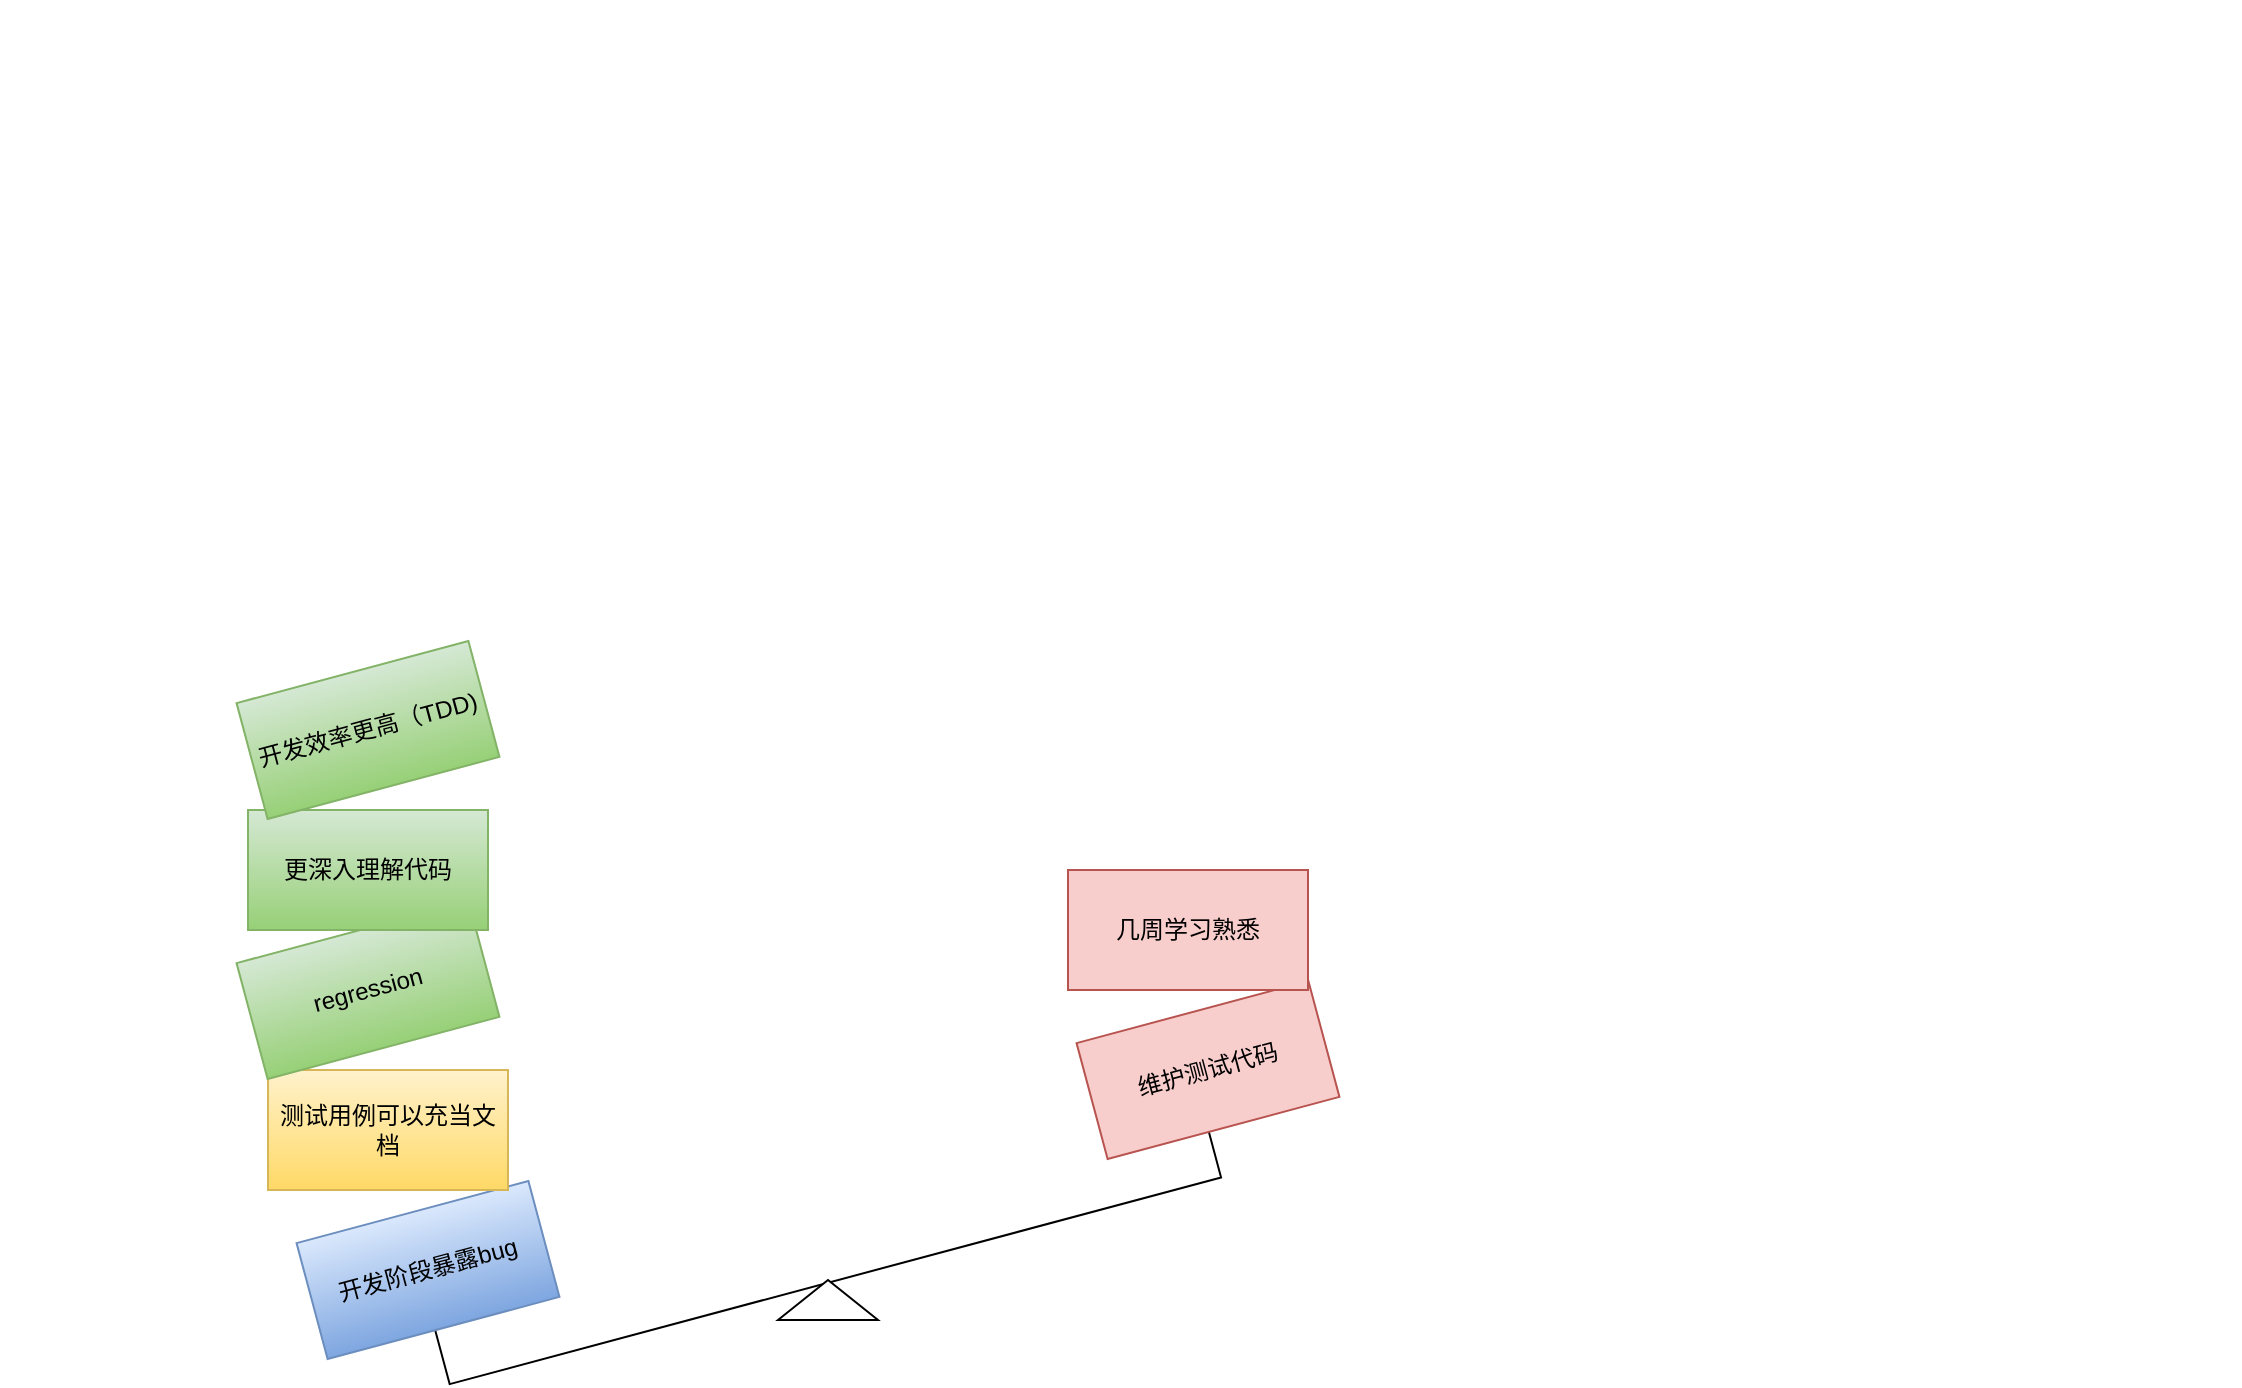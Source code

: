 <mxfile version="13.1.3" type="github">
  <diagram name="Page-1" id="12e1b939-464a-85fe-373e-61e167be1490">
    <mxGraphModel dx="1422" dy="759" grid="1" gridSize="10" guides="1" tooltips="1" connect="1" arrows="1" fold="1" page="1" pageScale="1.5" pageWidth="1169" pageHeight="826" background="#ffffff" math="0" shadow="0">
      <root>
        <mxCell id="0" />
        <mxCell id="1" parent="0" />
        <mxCell id="60da8b9f42644d3a-3" value="ATTRACT" style="text;html=1;strokeColor=none;fillColor=none;align=center;verticalAlign=middle;whiteSpace=wrap;rounded=0;shadow=0;fontSize=27;fontColor=#FFFFFF;fontStyle=1" parent="1" vertex="1">
          <mxGeometry x="316" y="425" width="280" height="60" as="geometry" />
        </mxCell>
        <mxCell id="60da8b9f42644d3a-18" value="CONVERT" style="text;html=1;strokeColor=none;fillColor=none;align=center;verticalAlign=middle;whiteSpace=wrap;rounded=0;shadow=0;fontSize=27;fontColor=#FFFFFF;fontStyle=1" parent="1" vertex="1">
          <mxGeometry x="596" y="425" width="280" height="60" as="geometry" />
        </mxCell>
        <mxCell id="60da8b9f42644d3a-25" value="CLOSE" style="text;html=1;strokeColor=none;fillColor=none;align=center;verticalAlign=middle;whiteSpace=wrap;rounded=0;shadow=0;fontSize=27;fontColor=#FFFFFF;fontStyle=1" parent="1" vertex="1">
          <mxGeometry x="876" y="425" width="280" height="60" as="geometry" />
        </mxCell>
        <mxCell id="60da8b9f42644d3a-32" value="DELIGHT" style="text;html=1;strokeColor=none;fillColor=none;align=center;verticalAlign=middle;whiteSpace=wrap;rounded=0;shadow=0;fontSize=27;fontColor=#FFFFFF;fontStyle=1" parent="1" vertex="1">
          <mxGeometry x="1156" y="425" width="280" height="60" as="geometry" />
        </mxCell>
        <mxCell id="o_X-Q_mbgcwtk6PAzBO2-1" value="" style="shape=partialRectangle;whiteSpace=wrap;html=1;bottom=1;right=1;left=1;top=0;fillColor=none;routingCenterX=-0.5;rotation=-15;" vertex="1" parent="1">
          <mxGeometry x="530.14" y="1035.9" width="399.32" height="30" as="geometry" />
        </mxCell>
        <mxCell id="o_X-Q_mbgcwtk6PAzBO2-4" value="" style="triangle;whiteSpace=wrap;html=1;rotation=-90;" vertex="1" parent="1">
          <mxGeometry x="720" y="1050" width="20" height="50" as="geometry" />
        </mxCell>
        <mxCell id="o_X-Q_mbgcwtk6PAzBO2-6" value="开发阶段暴露bug" style="rounded=0;whiteSpace=wrap;html=1;rotation=-15;gradientColor=#7ea6e0;fillColor=#dae8fc;strokeColor=#6c8ebf;" vertex="1" parent="1">
          <mxGeometry x="470" y="1030" width="120" height="60" as="geometry" />
        </mxCell>
        <mxCell id="o_X-Q_mbgcwtk6PAzBO2-7" value="维护测试代码" style="rounded=0;whiteSpace=wrap;html=1;rotation=-15;fillColor=#f8cecc;strokeColor=#b85450;" vertex="1" parent="1">
          <mxGeometry x="860" y="930" width="120" height="60" as="geometry" />
        </mxCell>
        <mxCell id="o_X-Q_mbgcwtk6PAzBO2-8" value="几周学习熟悉" style="rounded=0;whiteSpace=wrap;html=1;rotation=0;fillColor=#f8cecc;strokeColor=#b85450;" vertex="1" parent="1">
          <mxGeometry x="850" y="860" width="120" height="60" as="geometry" />
        </mxCell>
        <mxCell id="o_X-Q_mbgcwtk6PAzBO2-9" value="测试用例可以充当文档" style="rounded=0;whiteSpace=wrap;html=1;rotation=0;gradientColor=#ffd966;fillColor=#fff2cc;strokeColor=#d6b656;" vertex="1" parent="1">
          <mxGeometry x="450" y="960" width="120" height="60" as="geometry" />
        </mxCell>
        <mxCell id="o_X-Q_mbgcwtk6PAzBO2-10" value="regression" style="rounded=0;whiteSpace=wrap;html=1;rotation=-15;gradientColor=#97d077;fillColor=#d5e8d4;strokeColor=#82b366;" vertex="1" parent="1">
          <mxGeometry x="440" y="890" width="120" height="60" as="geometry" />
        </mxCell>
        <mxCell id="o_X-Q_mbgcwtk6PAzBO2-11" value="更深入理解代码" style="rounded=0;whiteSpace=wrap;html=1;rotation=0;gradientColor=#97d077;fillColor=#d5e8d4;strokeColor=#82b366;" vertex="1" parent="1">
          <mxGeometry x="440" y="830" width="120" height="60" as="geometry" />
        </mxCell>
        <mxCell id="o_X-Q_mbgcwtk6PAzBO2-12" value="开发效率更高（TDD)" style="rounded=0;whiteSpace=wrap;html=1;rotation=-15;gradientColor=#97d077;fillColor=#d5e8d4;strokeColor=#82b366;" vertex="1" parent="1">
          <mxGeometry x="440" y="760" width="120" height="60" as="geometry" />
        </mxCell>
      </root>
    </mxGraphModel>
  </diagram>
</mxfile>
